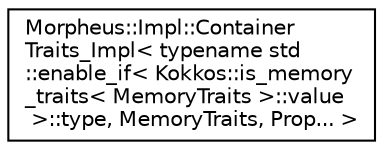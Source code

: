 digraph "Graphical Class Hierarchy"
{
 // LATEX_PDF_SIZE
  edge [fontname="Helvetica",fontsize="10",labelfontname="Helvetica",labelfontsize="10"];
  node [fontname="Helvetica",fontsize="10",shape=record];
  rankdir="LR";
  Node0 [label="Morpheus::Impl::Container\lTraits_Impl\< typename std\l::enable_if\< Kokkos::is_memory\l_traits\< MemoryTraits \>::value\l \>::type, MemoryTraits, Prop... \>",height=0.2,width=0.4,color="black", fillcolor="white", style="filled",URL="$structMorpheus_1_1Impl_1_1ContainerTraits__Impl_3_01typename_01std_1_1enable__if_3_01Kokkos_1_1idedd2fe9ea5726536672d11b5b16ea03.html",tooltip=" "];
}
